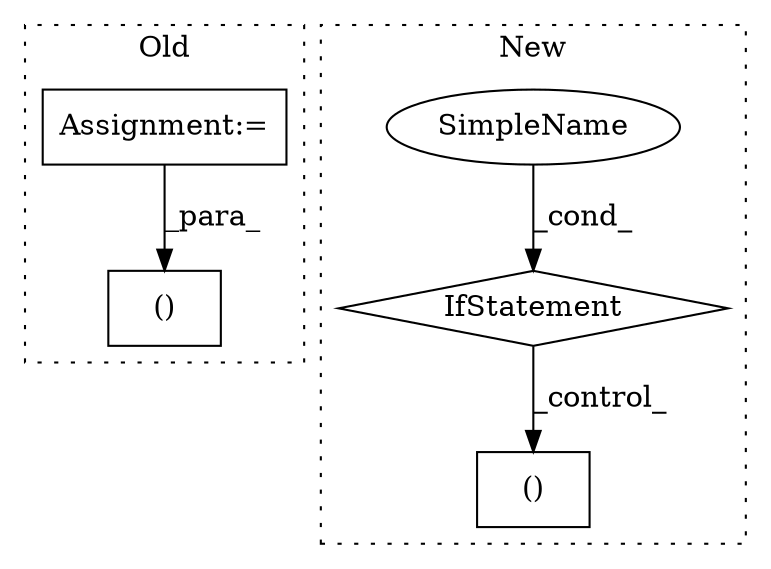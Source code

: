 digraph G {
subgraph cluster0 {
1 [label="()" a="106" s="5419" l="37" shape="box"];
4 [label="Assignment:=" a="7" s="4612" l="1" shape="box"];
label = "Old";
style="dotted";
}
subgraph cluster1 {
2 [label="IfStatement" a="25" s="5377" l="40" shape="diamond"];
3 [label="()" a="106" s="5169" l="93" shape="box"];
5 [label="SimpleName" a="42" s="5412" l="5" shape="ellipse"];
label = "New";
style="dotted";
}
2 -> 3 [label="_control_"];
4 -> 1 [label="_para_"];
5 -> 2 [label="_cond_"];
}